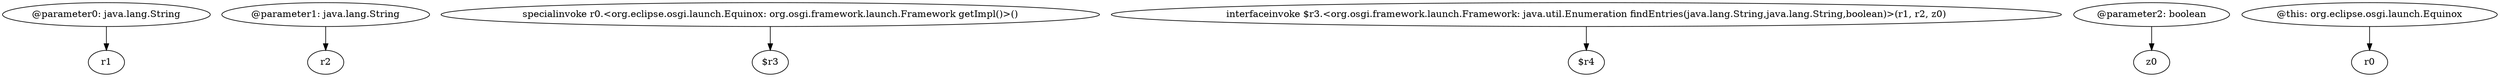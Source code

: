 digraph g {
0[label="@parameter0: java.lang.String"]
1[label="r1"]
0->1[label=""]
2[label="@parameter1: java.lang.String"]
3[label="r2"]
2->3[label=""]
4[label="specialinvoke r0.<org.eclipse.osgi.launch.Equinox: org.osgi.framework.launch.Framework getImpl()>()"]
5[label="$r3"]
4->5[label=""]
6[label="interfaceinvoke $r3.<org.osgi.framework.launch.Framework: java.util.Enumeration findEntries(java.lang.String,java.lang.String,boolean)>(r1, r2, z0)"]
7[label="$r4"]
6->7[label=""]
8[label="@parameter2: boolean"]
9[label="z0"]
8->9[label=""]
10[label="@this: org.eclipse.osgi.launch.Equinox"]
11[label="r0"]
10->11[label=""]
}
